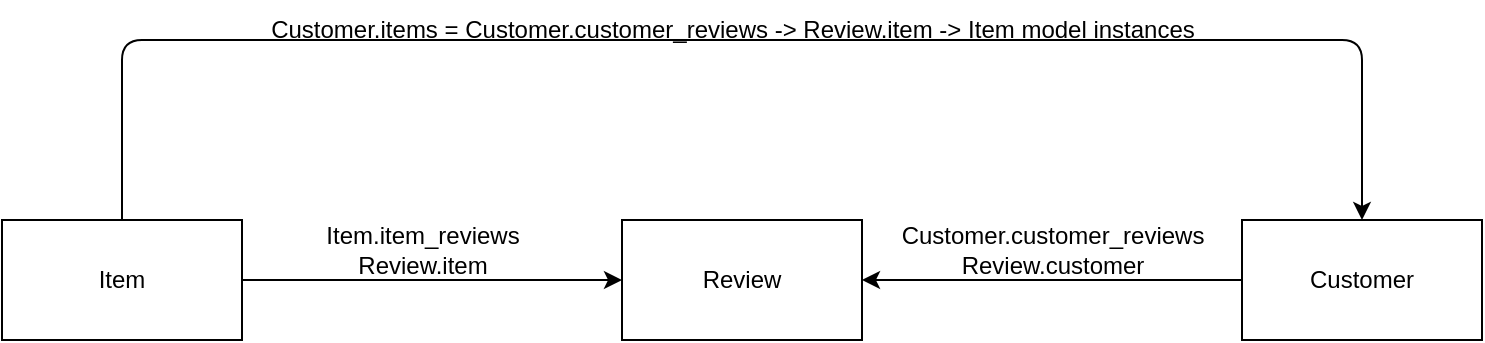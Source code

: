 <mxfile>
    <diagram id="1_Z_n5JujUuWvTwB_OR-" name="Page-1">
        <mxGraphModel dx="698" dy="462" grid="1" gridSize="10" guides="1" tooltips="1" connect="1" arrows="1" fold="1" page="1" pageScale="1" pageWidth="850" pageHeight="1100" math="0" shadow="0">
            <root>
                <mxCell id="0"/>
                <mxCell id="1" parent="0"/>
                <mxCell id="9" style="edgeStyle=none;html=1;entryX=1;entryY=0.5;entryDx=0;entryDy=0;" edge="1" parent="1" source="2" target="3">
                    <mxGeometry relative="1" as="geometry"/>
                </mxCell>
                <mxCell id="2" value="Customer" style="whiteSpace=wrap;html=1;" vertex="1" parent="1">
                    <mxGeometry x="660" y="290" width="120" height="60" as="geometry"/>
                </mxCell>
                <mxCell id="3" value="Review" style="whiteSpace=wrap;html=1;" vertex="1" parent="1">
                    <mxGeometry x="350" y="290" width="120" height="60" as="geometry"/>
                </mxCell>
                <mxCell id="8" style="edgeStyle=none;html=1;entryX=0;entryY=0.5;entryDx=0;entryDy=0;" edge="1" parent="1" source="4" target="3">
                    <mxGeometry relative="1" as="geometry"/>
                </mxCell>
                <mxCell id="14" style="edgeStyle=none;html=1;entryX=0.5;entryY=0;entryDx=0;entryDy=0;" edge="1" parent="1" source="4" target="2">
                    <mxGeometry relative="1" as="geometry">
                        <mxPoint x="480" y="110" as="targetPoint"/>
                        <Array as="points">
                            <mxPoint x="100" y="200"/>
                            <mxPoint x="720" y="200"/>
                        </Array>
                    </mxGeometry>
                </mxCell>
                <mxCell id="4" value="Item" style="whiteSpace=wrap;html=1;" vertex="1" parent="1">
                    <mxGeometry x="40" y="290" width="120" height="60" as="geometry"/>
                </mxCell>
                <mxCell id="10" value="Item.item_reviews&lt;br&gt;Review.item" style="text;html=1;align=center;verticalAlign=middle;resizable=0;points=[];autosize=1;strokeColor=none;fillColor=none;" vertex="1" parent="1">
                    <mxGeometry x="190" y="285" width="120" height="40" as="geometry"/>
                </mxCell>
                <mxCell id="11" value="Customer.customer_reviews&lt;br&gt;Review.customer" style="text;html=1;align=center;verticalAlign=middle;resizable=0;points=[];autosize=1;strokeColor=none;fillColor=none;" vertex="1" parent="1">
                    <mxGeometry x="480" y="285" width="170" height="40" as="geometry"/>
                </mxCell>
                <mxCell id="15" value="Customer.items = Customer.customer_reviews -&amp;gt; Review.item -&amp;gt; Item model instances" style="text;html=1;align=center;verticalAlign=middle;resizable=0;points=[];autosize=1;strokeColor=none;fillColor=none;" vertex="1" parent="1">
                    <mxGeometry x="160" y="180" width="490" height="30" as="geometry"/>
                </mxCell>
            </root>
        </mxGraphModel>
    </diagram>
</mxfile>